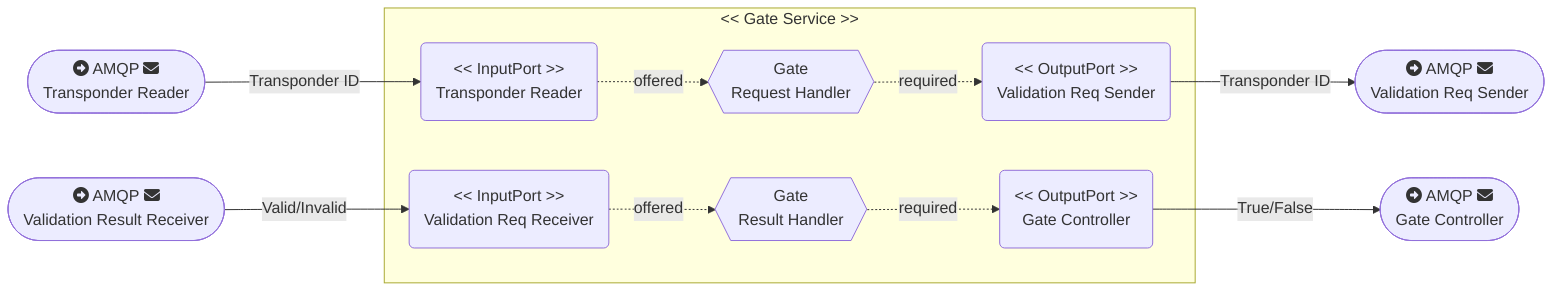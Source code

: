 flowchart LR

    AMQPGateController([fa:fa-circle-right AMQP fa:fa-envelope<br> Gate Controller])
    AMQPTransponderReader([fa:fa-circle-right AMQP fa:fa-envelope<br> Transponder Reader])
    AMQPValidationReqSender([fa:fa-circle-right AMQP fa:fa-envelope<br> Validation Req Sender])
    AMQPValidationResultReceiver([fa:fa-circle-right AMQP fa:fa-envelope<br> Validation Result Receiver])

    subgraph "<< Gate Service >>"
        TransponderReader("<< InputPort >><br>Transponder Reader")
        PermitValidationReqReceiver("<< InputPort >><br>Validation Req Receiver")
        PermitValidationReqSender("<< OutputPort >><br>Validation Req Sender")
        GateController("<< OutputPort >><br>Gate Controller")
        GateReqHandler{{"Gate <br> Request Handler"}}
        GateResultHandler{{"Gate <br> Result Handler"}}
    end

    AMQPTransponderReader -- Transponder ID --> TransponderReader
    AMQPValidationResultReceiver -- Valid/Invalid --> PermitValidationReqReceiver
    PermitValidationReqSender -- Transponder ID --> AMQPValidationReqSender
    GateController -- True/False --> AMQPGateController

    TransponderReader -. offered .-> GateReqHandler -. required .-> PermitValidationReqSender
    PermitValidationReqReceiver -. offered .-> GateResultHandler -. required .-> GateController